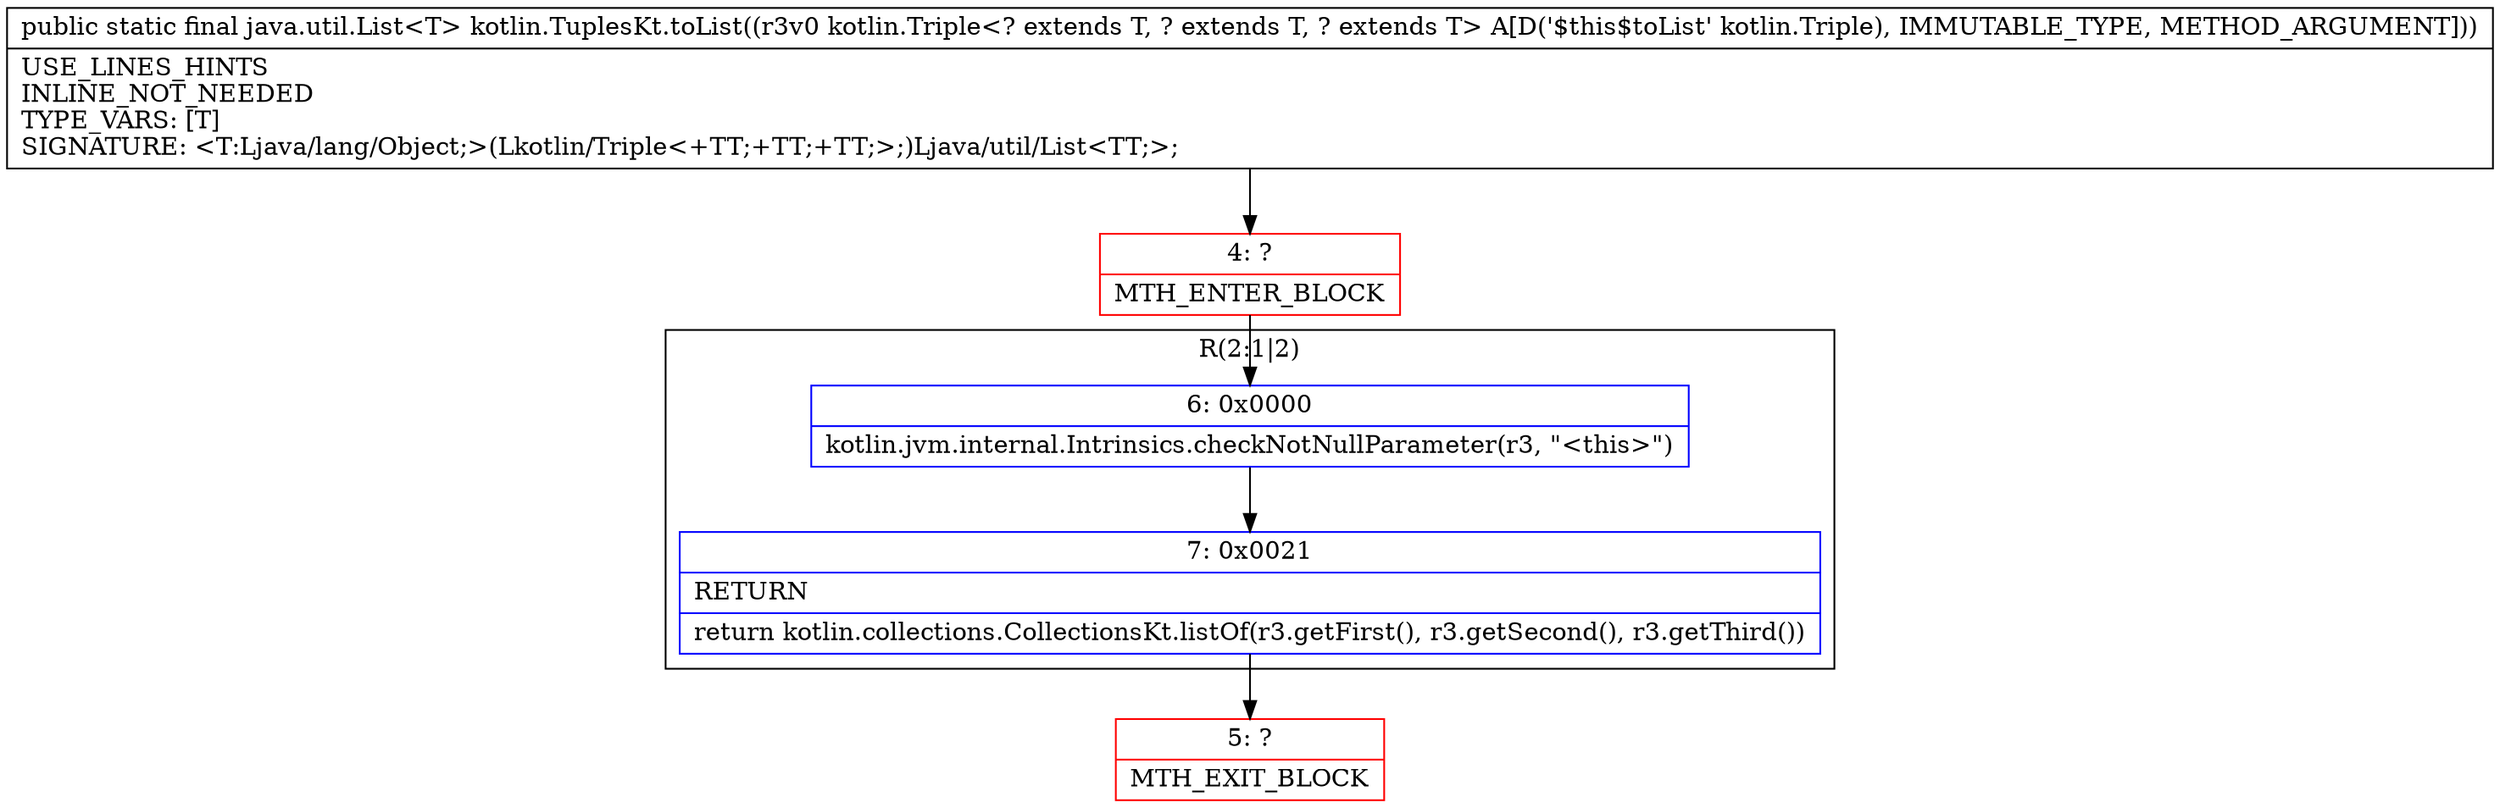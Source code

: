 digraph "CFG forkotlin.TuplesKt.toList(Lkotlin\/Triple;)Ljava\/util\/List;" {
subgraph cluster_Region_1601485636 {
label = "R(2:1|2)";
node [shape=record,color=blue];
Node_6 [shape=record,label="{6\:\ 0x0000|kotlin.jvm.internal.Intrinsics.checkNotNullParameter(r3, \"\<this\>\")\l}"];
Node_7 [shape=record,label="{7\:\ 0x0021|RETURN\l|return kotlin.collections.CollectionsKt.listOf(r3.getFirst(), r3.getSecond(), r3.getThird())\l}"];
}
Node_4 [shape=record,color=red,label="{4\:\ ?|MTH_ENTER_BLOCK\l}"];
Node_5 [shape=record,color=red,label="{5\:\ ?|MTH_EXIT_BLOCK\l}"];
MethodNode[shape=record,label="{public static final java.util.List\<T\> kotlin.TuplesKt.toList((r3v0 kotlin.Triple\<? extends T, ? extends T, ? extends T\> A[D('$this$toList' kotlin.Triple), IMMUTABLE_TYPE, METHOD_ARGUMENT]))  | USE_LINES_HINTS\lINLINE_NOT_NEEDED\lTYPE_VARS: [T]\lSIGNATURE: \<T:Ljava\/lang\/Object;\>(Lkotlin\/Triple\<+TT;+TT;+TT;\>;)Ljava\/util\/List\<TT;\>;\l}"];
MethodNode -> Node_4;Node_6 -> Node_7;
Node_7 -> Node_5;
Node_4 -> Node_6;
}


